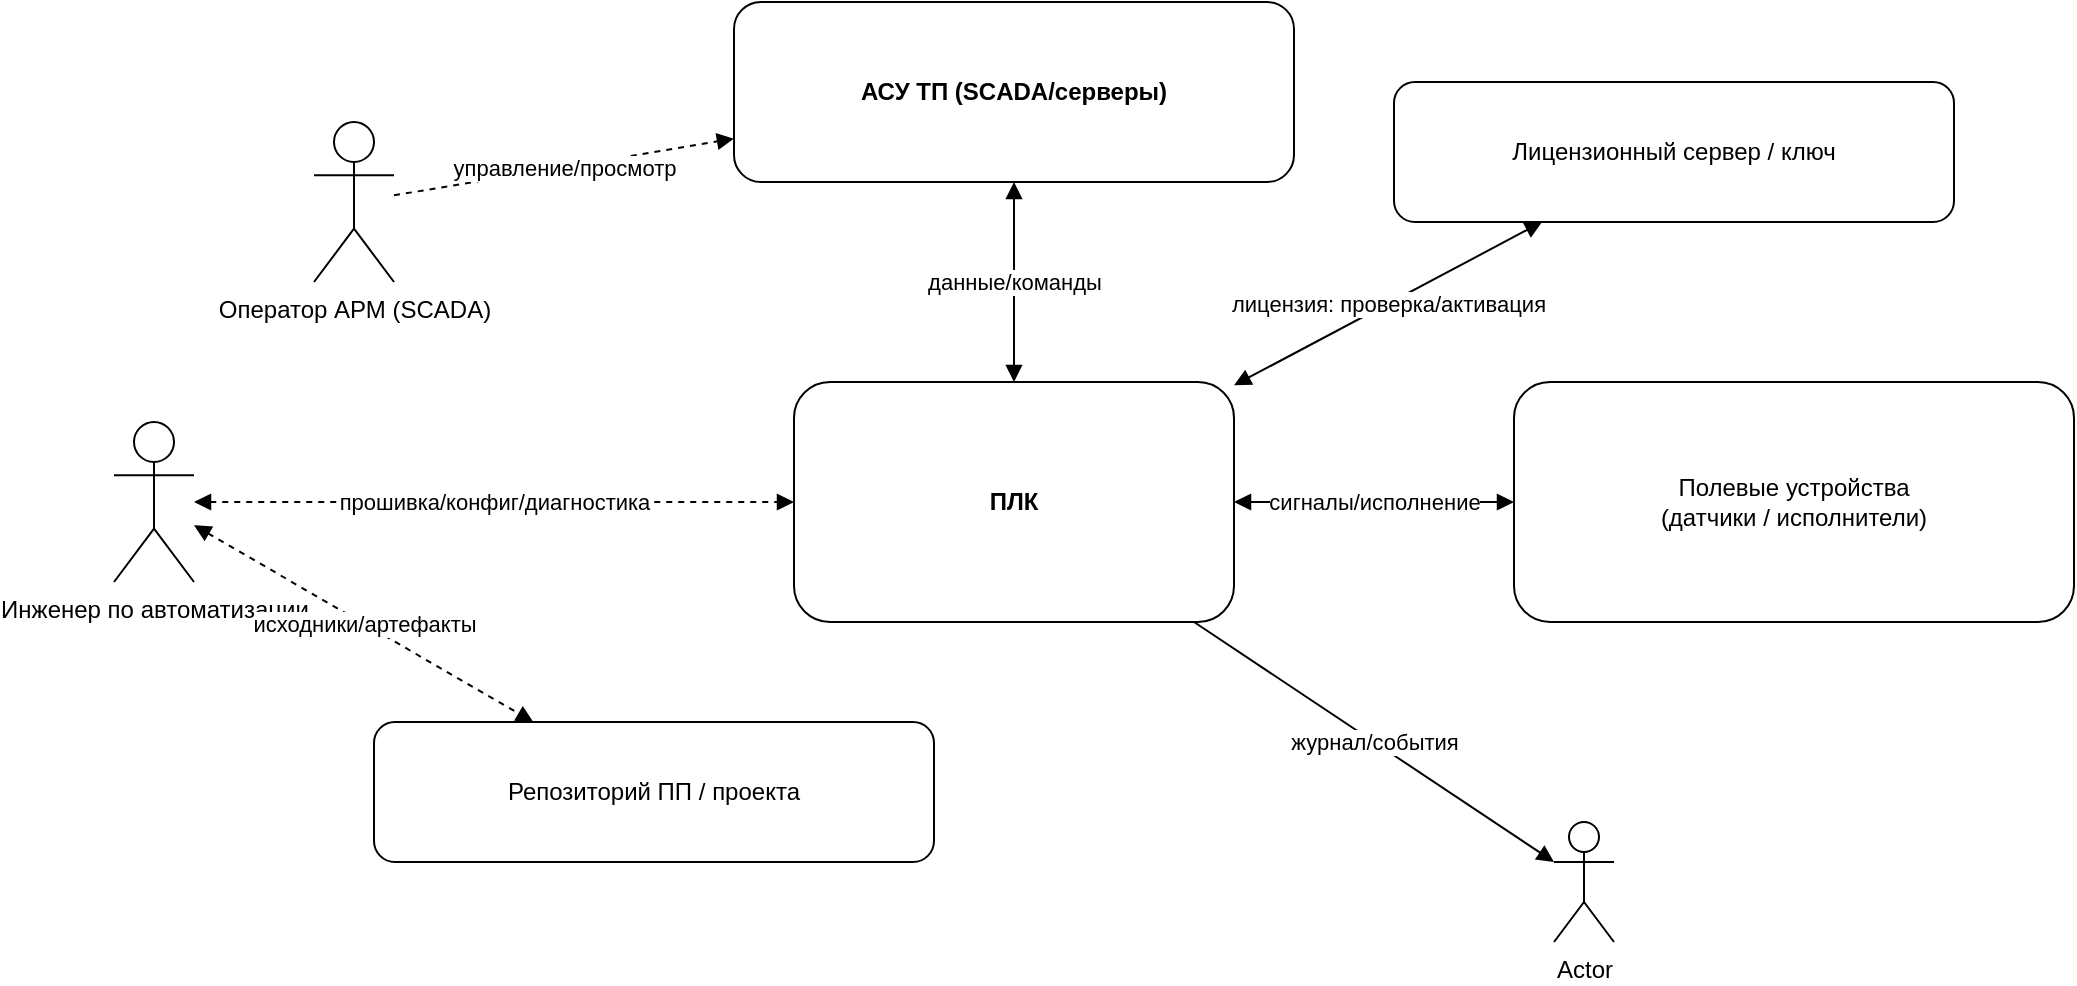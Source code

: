 <mxfile version="28.2.3">
  <diagram id="plc-context-bw" name="Context (BW)">
    <mxGraphModel dx="1289" dy="719" grid="1" gridSize="10" guides="1" tooltips="1" connect="1" arrows="1" fold="1" page="1" pageScale="1" pageWidth="1920" pageHeight="1080" math="0" shadow="0">
      <root>
        <mxCell id="0" />
        <mxCell id="1" parent="0" />
        <mxCell id="actor_op" value="Оператор АРМ (SCADA)" style="shape=umlActor;verticalLabelPosition=bottom;verticalAlign=top;html=1;strokeColor=#000000;fillColor=#FFFFFF;fontColor=#000000" parent="1" vertex="1">
          <mxGeometry x="520" y="80" width="40" height="80" as="geometry" />
        </mxCell>
        <mxCell id="actor_eng" value="Инженер по автоматизации" style="shape=umlActor;verticalLabelPosition=bottom;verticalAlign=top;html=1;strokeColor=#000000;fillColor=#FFFFFF;fontColor=#000000" parent="1" vertex="1">
          <mxGeometry x="420" y="230" width="40" height="80" as="geometry" />
        </mxCell>
        <mxCell id="sys_scada" value="АСУ ТП (SCADA/серверы)" style="rounded=1;whiteSpace=wrap;html=1;strokeColor=#000000;fillColor=#FFFFFF;fontStyle=1;fontColor=#000000" parent="1" vertex="1">
          <mxGeometry x="730" y="20" width="280" height="90" as="geometry" />
        </mxCell>
        <mxCell id="sys_repo" value="Репозиторий ПП / проекта" style="rounded=1;whiteSpace=wrap;html=1;strokeColor=#000000;fillColor=#FFFFFF;fontColor=#000000" parent="1" vertex="1">
          <mxGeometry x="550" y="380" width="280" height="70" as="geometry" />
        </mxCell>
        <mxCell id="sys_plc" value="ПЛК" style="rounded=1;whiteSpace=wrap;html=1;strokeColor=#000000;fillColor=#FFFFFF;fontStyle=1;fontColor=#000000" parent="1" vertex="1">
          <mxGeometry x="760" y="210" width="220" height="120" as="geometry" />
        </mxCell>
        <mxCell id="sys_field" value="Полевые устройства&#xa;(датчики / исполнители)" style="rounded=1;whiteSpace=wrap;html=1;strokeColor=#000000;fillColor=#FFFFFF;fontColor=#000000" parent="1" vertex="1">
          <mxGeometry x="1120" y="210" width="280" height="120" as="geometry" />
        </mxCell>
        <mxCell id="sys_lic" value="Лицензионный сервер / ключ" style="rounded=1;whiteSpace=wrap;html=1;strokeColor=#000000;fillColor=#FFFFFF;fontColor=#000000" parent="1" vertex="1">
          <mxGeometry x="1060" y="60" width="280" height="70" as="geometry" />
        </mxCell>
        <mxCell id="e_op_scada" value="управление/просмотр" style="endArrow=block;html=1;strokeColor=#000000;fontColor=#000000;dashed=1" parent="1" source="actor_op" target="sys_scada" edge="1">
          <mxGeometry relative="1" as="geometry" />
        </mxCell>
        <mxCell id="e_scada_plc" value="данные/команды" style="endArrow=block;startArrow=block;html=1;strokeColor=#000000;fontColor=#000000" parent="1" source="sys_scada" target="sys_plc" edge="1">
          <mxGeometry relative="1" as="geometry" />
        </mxCell>
        <mxCell id="e_plc_field" value="сигналы/исполнение" style="endArrow=block;startArrow=block;html=1;strokeColor=#000000;fontColor=#000000" parent="1" source="sys_plc" target="sys_field" edge="1">
          <mxGeometry relative="1" as="geometry" />
        </mxCell>
        <mxCell id="e_eng_plc" value="прошивка/конфиг/диагностика" style="endArrow=block;startArrow=block;html=1;strokeColor=#000000;fontColor=#000000;dashed=1" parent="1" source="actor_eng" target="sys_plc" edge="1">
          <mxGeometry relative="1" as="geometry" />
        </mxCell>
        <mxCell id="e_eng_repo" value="исходники/артефакты" style="endArrow=block;startArrow=block;html=1;strokeColor=#000000;fontColor=#000000;dashed=1" parent="1" source="actor_eng" target="sys_repo" edge="1">
          <mxGeometry relative="1" as="geometry" />
        </mxCell>
        <mxCell id="e_plc_lic" value="лицензия: проверка/активация" style="endArrow=block;startArrow=block;html=1;strokeColor=#000000;fontColor=#000000" parent="1" source="sys_plc" target="sys_lic" edge="1">
          <mxGeometry relative="1" as="geometry" />
        </mxCell>
        <mxCell id="e_plc_mon" value="журнал/события" style="endArrow=block;html=1;strokeColor=#000000;fontColor=#000000;entryX=0;entryY=0.333;entryDx=0;entryDy=0;entryPerimeter=0;" parent="1" source="sys_plc" target="xa_uPSbhkjVh8-eVhKjX-1" edge="1">
          <mxGeometry relative="1" as="geometry">
            <mxPoint x="1421.351" y="420" as="targetPoint" />
          </mxGeometry>
        </mxCell>
        <mxCell id="xa_uPSbhkjVh8-eVhKjX-1" value="Actor" style="shape=umlActor;verticalLabelPosition=bottom;verticalAlign=top;html=1;outlineConnect=0;" vertex="1" parent="1">
          <mxGeometry x="1140" y="430" width="30" height="60" as="geometry" />
        </mxCell>
      </root>
    </mxGraphModel>
  </diagram>
</mxfile>
